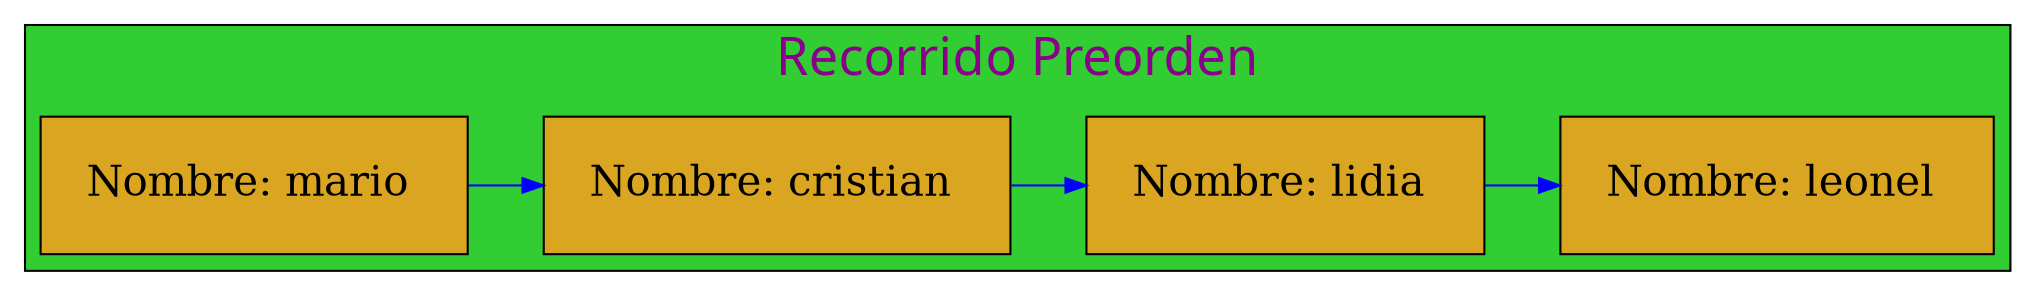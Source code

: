 digraph Preorden_Traversal{

graph[ranksep= "0.5",nodesep= "0.5"];subgraph cluster_4{

label="Recorrido Preorden";
labelloc=t;
fontcolor=magenta4;
fontname=algerian;
fontsize=25;
style=filled;
fillcolor=limegreen;

node[margin=0.3 shape=box style=filled fontcolor=black fillcolor=goldenrod fontsize=20];
{rank=same;

25770483984[label="Nombre: mario " ];
25770484544[label="Nombre: cristian " ];
25770483200[label="Nombre: lidia " ];
25770489424[label="Nombre: leonel " ];
};
25770483984 -> 25770484544 -> 25770483200 -> 25770489424 

[color=blue ];
}

}